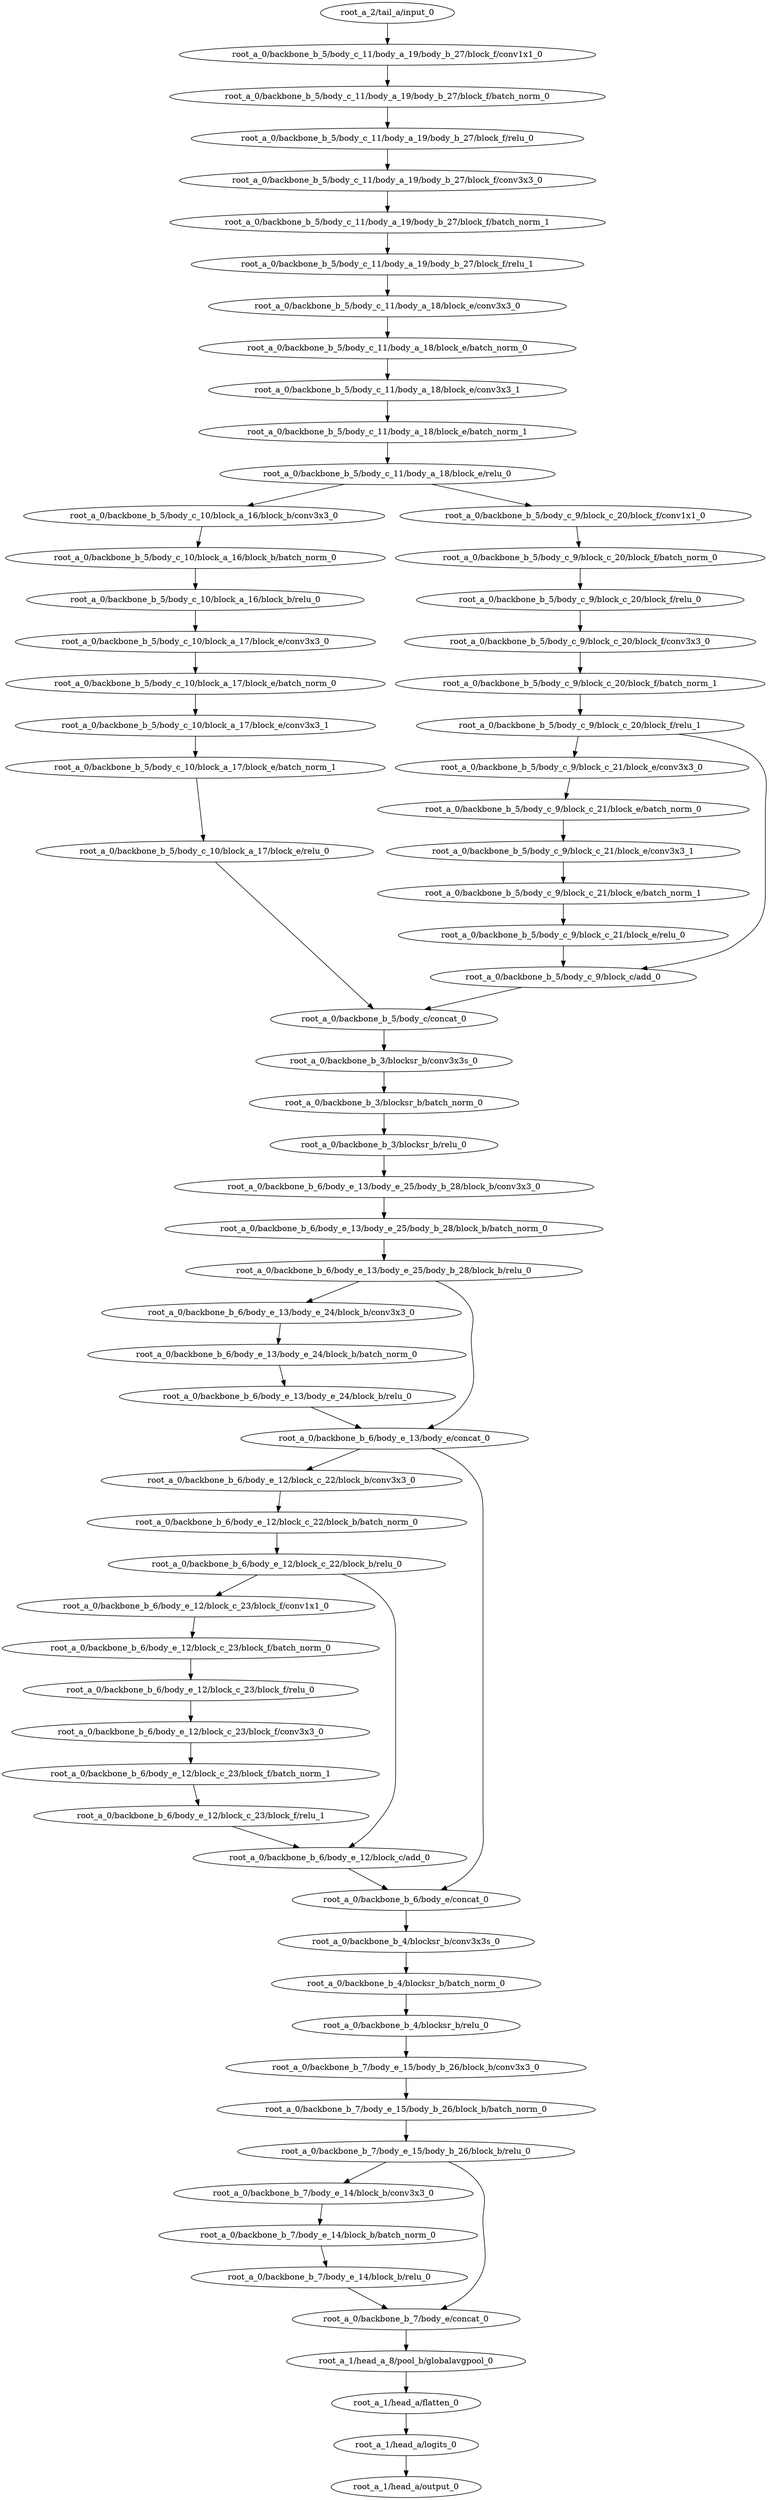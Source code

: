 digraph root_a {
	"root_a_2/tail_a/input_0"
	"root_a_0/backbone_b_5/body_c_11/body_a_19/body_b_27/block_f/conv1x1_0"
	"root_a_0/backbone_b_5/body_c_11/body_a_19/body_b_27/block_f/batch_norm_0"
	"root_a_0/backbone_b_5/body_c_11/body_a_19/body_b_27/block_f/relu_0"
	"root_a_0/backbone_b_5/body_c_11/body_a_19/body_b_27/block_f/conv3x3_0"
	"root_a_0/backbone_b_5/body_c_11/body_a_19/body_b_27/block_f/batch_norm_1"
	"root_a_0/backbone_b_5/body_c_11/body_a_19/body_b_27/block_f/relu_1"
	"root_a_0/backbone_b_5/body_c_11/body_a_18/block_e/conv3x3_0"
	"root_a_0/backbone_b_5/body_c_11/body_a_18/block_e/batch_norm_0"
	"root_a_0/backbone_b_5/body_c_11/body_a_18/block_e/conv3x3_1"
	"root_a_0/backbone_b_5/body_c_11/body_a_18/block_e/batch_norm_1"
	"root_a_0/backbone_b_5/body_c_11/body_a_18/block_e/relu_0"
	"root_a_0/backbone_b_5/body_c_10/block_a_16/block_b/conv3x3_0"
	"root_a_0/backbone_b_5/body_c_10/block_a_16/block_b/batch_norm_0"
	"root_a_0/backbone_b_5/body_c_10/block_a_16/block_b/relu_0"
	"root_a_0/backbone_b_5/body_c_10/block_a_17/block_e/conv3x3_0"
	"root_a_0/backbone_b_5/body_c_10/block_a_17/block_e/batch_norm_0"
	"root_a_0/backbone_b_5/body_c_10/block_a_17/block_e/conv3x3_1"
	"root_a_0/backbone_b_5/body_c_10/block_a_17/block_e/batch_norm_1"
	"root_a_0/backbone_b_5/body_c_10/block_a_17/block_e/relu_0"
	"root_a_0/backbone_b_5/body_c_9/block_c_20/block_f/conv1x1_0"
	"root_a_0/backbone_b_5/body_c_9/block_c_20/block_f/batch_norm_0"
	"root_a_0/backbone_b_5/body_c_9/block_c_20/block_f/relu_0"
	"root_a_0/backbone_b_5/body_c_9/block_c_20/block_f/conv3x3_0"
	"root_a_0/backbone_b_5/body_c_9/block_c_20/block_f/batch_norm_1"
	"root_a_0/backbone_b_5/body_c_9/block_c_20/block_f/relu_1"
	"root_a_0/backbone_b_5/body_c_9/block_c_21/block_e/conv3x3_0"
	"root_a_0/backbone_b_5/body_c_9/block_c_21/block_e/batch_norm_0"
	"root_a_0/backbone_b_5/body_c_9/block_c_21/block_e/conv3x3_1"
	"root_a_0/backbone_b_5/body_c_9/block_c_21/block_e/batch_norm_1"
	"root_a_0/backbone_b_5/body_c_9/block_c_21/block_e/relu_0"
	"root_a_0/backbone_b_5/body_c_9/block_c/add_0"
	"root_a_0/backbone_b_5/body_c/concat_0"
	"root_a_0/backbone_b_3/blocksr_b/conv3x3s_0"
	"root_a_0/backbone_b_3/blocksr_b/batch_norm_0"
	"root_a_0/backbone_b_3/blocksr_b/relu_0"
	"root_a_0/backbone_b_6/body_e_13/body_e_25/body_b_28/block_b/conv3x3_0"
	"root_a_0/backbone_b_6/body_e_13/body_e_25/body_b_28/block_b/batch_norm_0"
	"root_a_0/backbone_b_6/body_e_13/body_e_25/body_b_28/block_b/relu_0"
	"root_a_0/backbone_b_6/body_e_13/body_e_24/block_b/conv3x3_0"
	"root_a_0/backbone_b_6/body_e_13/body_e_24/block_b/batch_norm_0"
	"root_a_0/backbone_b_6/body_e_13/body_e_24/block_b/relu_0"
	"root_a_0/backbone_b_6/body_e_13/body_e/concat_0"
	"root_a_0/backbone_b_6/body_e_12/block_c_22/block_b/conv3x3_0"
	"root_a_0/backbone_b_6/body_e_12/block_c_22/block_b/batch_norm_0"
	"root_a_0/backbone_b_6/body_e_12/block_c_22/block_b/relu_0"
	"root_a_0/backbone_b_6/body_e_12/block_c_23/block_f/conv1x1_0"
	"root_a_0/backbone_b_6/body_e_12/block_c_23/block_f/batch_norm_0"
	"root_a_0/backbone_b_6/body_e_12/block_c_23/block_f/relu_0"
	"root_a_0/backbone_b_6/body_e_12/block_c_23/block_f/conv3x3_0"
	"root_a_0/backbone_b_6/body_e_12/block_c_23/block_f/batch_norm_1"
	"root_a_0/backbone_b_6/body_e_12/block_c_23/block_f/relu_1"
	"root_a_0/backbone_b_6/body_e_12/block_c/add_0"
	"root_a_0/backbone_b_6/body_e/concat_0"
	"root_a_0/backbone_b_4/blocksr_b/conv3x3s_0"
	"root_a_0/backbone_b_4/blocksr_b/batch_norm_0"
	"root_a_0/backbone_b_4/blocksr_b/relu_0"
	"root_a_0/backbone_b_7/body_e_15/body_b_26/block_b/conv3x3_0"
	"root_a_0/backbone_b_7/body_e_15/body_b_26/block_b/batch_norm_0"
	"root_a_0/backbone_b_7/body_e_15/body_b_26/block_b/relu_0"
	"root_a_0/backbone_b_7/body_e_14/block_b/conv3x3_0"
	"root_a_0/backbone_b_7/body_e_14/block_b/batch_norm_0"
	"root_a_0/backbone_b_7/body_e_14/block_b/relu_0"
	"root_a_0/backbone_b_7/body_e/concat_0"
	"root_a_1/head_a_8/pool_b/globalavgpool_0"
	"root_a_1/head_a/flatten_0"
	"root_a_1/head_a/logits_0"
	"root_a_1/head_a/output_0"

	"root_a_2/tail_a/input_0" -> "root_a_0/backbone_b_5/body_c_11/body_a_19/body_b_27/block_f/conv1x1_0"
	"root_a_0/backbone_b_5/body_c_11/body_a_19/body_b_27/block_f/conv1x1_0" -> "root_a_0/backbone_b_5/body_c_11/body_a_19/body_b_27/block_f/batch_norm_0"
	"root_a_0/backbone_b_5/body_c_11/body_a_19/body_b_27/block_f/batch_norm_0" -> "root_a_0/backbone_b_5/body_c_11/body_a_19/body_b_27/block_f/relu_0"
	"root_a_0/backbone_b_5/body_c_11/body_a_19/body_b_27/block_f/relu_0" -> "root_a_0/backbone_b_5/body_c_11/body_a_19/body_b_27/block_f/conv3x3_0"
	"root_a_0/backbone_b_5/body_c_11/body_a_19/body_b_27/block_f/conv3x3_0" -> "root_a_0/backbone_b_5/body_c_11/body_a_19/body_b_27/block_f/batch_norm_1"
	"root_a_0/backbone_b_5/body_c_11/body_a_19/body_b_27/block_f/batch_norm_1" -> "root_a_0/backbone_b_5/body_c_11/body_a_19/body_b_27/block_f/relu_1"
	"root_a_0/backbone_b_5/body_c_11/body_a_19/body_b_27/block_f/relu_1" -> "root_a_0/backbone_b_5/body_c_11/body_a_18/block_e/conv3x3_0"
	"root_a_0/backbone_b_5/body_c_11/body_a_18/block_e/conv3x3_0" -> "root_a_0/backbone_b_5/body_c_11/body_a_18/block_e/batch_norm_0"
	"root_a_0/backbone_b_5/body_c_11/body_a_18/block_e/batch_norm_0" -> "root_a_0/backbone_b_5/body_c_11/body_a_18/block_e/conv3x3_1"
	"root_a_0/backbone_b_5/body_c_11/body_a_18/block_e/conv3x3_1" -> "root_a_0/backbone_b_5/body_c_11/body_a_18/block_e/batch_norm_1"
	"root_a_0/backbone_b_5/body_c_11/body_a_18/block_e/batch_norm_1" -> "root_a_0/backbone_b_5/body_c_11/body_a_18/block_e/relu_0"
	"root_a_0/backbone_b_5/body_c_11/body_a_18/block_e/relu_0" -> "root_a_0/backbone_b_5/body_c_10/block_a_16/block_b/conv3x3_0"
	"root_a_0/backbone_b_5/body_c_10/block_a_16/block_b/conv3x3_0" -> "root_a_0/backbone_b_5/body_c_10/block_a_16/block_b/batch_norm_0"
	"root_a_0/backbone_b_5/body_c_10/block_a_16/block_b/batch_norm_0" -> "root_a_0/backbone_b_5/body_c_10/block_a_16/block_b/relu_0"
	"root_a_0/backbone_b_5/body_c_10/block_a_16/block_b/relu_0" -> "root_a_0/backbone_b_5/body_c_10/block_a_17/block_e/conv3x3_0"
	"root_a_0/backbone_b_5/body_c_10/block_a_17/block_e/conv3x3_0" -> "root_a_0/backbone_b_5/body_c_10/block_a_17/block_e/batch_norm_0"
	"root_a_0/backbone_b_5/body_c_10/block_a_17/block_e/batch_norm_0" -> "root_a_0/backbone_b_5/body_c_10/block_a_17/block_e/conv3x3_1"
	"root_a_0/backbone_b_5/body_c_10/block_a_17/block_e/conv3x3_1" -> "root_a_0/backbone_b_5/body_c_10/block_a_17/block_e/batch_norm_1"
	"root_a_0/backbone_b_5/body_c_10/block_a_17/block_e/batch_norm_1" -> "root_a_0/backbone_b_5/body_c_10/block_a_17/block_e/relu_0"
	"root_a_0/backbone_b_5/body_c_11/body_a_18/block_e/relu_0" -> "root_a_0/backbone_b_5/body_c_9/block_c_20/block_f/conv1x1_0"
	"root_a_0/backbone_b_5/body_c_9/block_c_20/block_f/conv1x1_0" -> "root_a_0/backbone_b_5/body_c_9/block_c_20/block_f/batch_norm_0"
	"root_a_0/backbone_b_5/body_c_9/block_c_20/block_f/batch_norm_0" -> "root_a_0/backbone_b_5/body_c_9/block_c_20/block_f/relu_0"
	"root_a_0/backbone_b_5/body_c_9/block_c_20/block_f/relu_0" -> "root_a_0/backbone_b_5/body_c_9/block_c_20/block_f/conv3x3_0"
	"root_a_0/backbone_b_5/body_c_9/block_c_20/block_f/conv3x3_0" -> "root_a_0/backbone_b_5/body_c_9/block_c_20/block_f/batch_norm_1"
	"root_a_0/backbone_b_5/body_c_9/block_c_20/block_f/batch_norm_1" -> "root_a_0/backbone_b_5/body_c_9/block_c_20/block_f/relu_1"
	"root_a_0/backbone_b_5/body_c_9/block_c_20/block_f/relu_1" -> "root_a_0/backbone_b_5/body_c_9/block_c_21/block_e/conv3x3_0"
	"root_a_0/backbone_b_5/body_c_9/block_c_21/block_e/conv3x3_0" -> "root_a_0/backbone_b_5/body_c_9/block_c_21/block_e/batch_norm_0"
	"root_a_0/backbone_b_5/body_c_9/block_c_21/block_e/batch_norm_0" -> "root_a_0/backbone_b_5/body_c_9/block_c_21/block_e/conv3x3_1"
	"root_a_0/backbone_b_5/body_c_9/block_c_21/block_e/conv3x3_1" -> "root_a_0/backbone_b_5/body_c_9/block_c_21/block_e/batch_norm_1"
	"root_a_0/backbone_b_5/body_c_9/block_c_21/block_e/batch_norm_1" -> "root_a_0/backbone_b_5/body_c_9/block_c_21/block_e/relu_0"
	"root_a_0/backbone_b_5/body_c_9/block_c_20/block_f/relu_1" -> "root_a_0/backbone_b_5/body_c_9/block_c/add_0"
	"root_a_0/backbone_b_5/body_c_9/block_c_21/block_e/relu_0" -> "root_a_0/backbone_b_5/body_c_9/block_c/add_0"
	"root_a_0/backbone_b_5/body_c_10/block_a_17/block_e/relu_0" -> "root_a_0/backbone_b_5/body_c/concat_0"
	"root_a_0/backbone_b_5/body_c_9/block_c/add_0" -> "root_a_0/backbone_b_5/body_c/concat_0"
	"root_a_0/backbone_b_5/body_c/concat_0" -> "root_a_0/backbone_b_3/blocksr_b/conv3x3s_0"
	"root_a_0/backbone_b_3/blocksr_b/conv3x3s_0" -> "root_a_0/backbone_b_3/blocksr_b/batch_norm_0"
	"root_a_0/backbone_b_3/blocksr_b/batch_norm_0" -> "root_a_0/backbone_b_3/blocksr_b/relu_0"
	"root_a_0/backbone_b_3/blocksr_b/relu_0" -> "root_a_0/backbone_b_6/body_e_13/body_e_25/body_b_28/block_b/conv3x3_0"
	"root_a_0/backbone_b_6/body_e_13/body_e_25/body_b_28/block_b/conv3x3_0" -> "root_a_0/backbone_b_6/body_e_13/body_e_25/body_b_28/block_b/batch_norm_0"
	"root_a_0/backbone_b_6/body_e_13/body_e_25/body_b_28/block_b/batch_norm_0" -> "root_a_0/backbone_b_6/body_e_13/body_e_25/body_b_28/block_b/relu_0"
	"root_a_0/backbone_b_6/body_e_13/body_e_25/body_b_28/block_b/relu_0" -> "root_a_0/backbone_b_6/body_e_13/body_e_24/block_b/conv3x3_0"
	"root_a_0/backbone_b_6/body_e_13/body_e_24/block_b/conv3x3_0" -> "root_a_0/backbone_b_6/body_e_13/body_e_24/block_b/batch_norm_0"
	"root_a_0/backbone_b_6/body_e_13/body_e_24/block_b/batch_norm_0" -> "root_a_0/backbone_b_6/body_e_13/body_e_24/block_b/relu_0"
	"root_a_0/backbone_b_6/body_e_13/body_e_25/body_b_28/block_b/relu_0" -> "root_a_0/backbone_b_6/body_e_13/body_e/concat_0"
	"root_a_0/backbone_b_6/body_e_13/body_e_24/block_b/relu_0" -> "root_a_0/backbone_b_6/body_e_13/body_e/concat_0"
	"root_a_0/backbone_b_6/body_e_13/body_e/concat_0" -> "root_a_0/backbone_b_6/body_e_12/block_c_22/block_b/conv3x3_0"
	"root_a_0/backbone_b_6/body_e_12/block_c_22/block_b/conv3x3_0" -> "root_a_0/backbone_b_6/body_e_12/block_c_22/block_b/batch_norm_0"
	"root_a_0/backbone_b_6/body_e_12/block_c_22/block_b/batch_norm_0" -> "root_a_0/backbone_b_6/body_e_12/block_c_22/block_b/relu_0"
	"root_a_0/backbone_b_6/body_e_12/block_c_22/block_b/relu_0" -> "root_a_0/backbone_b_6/body_e_12/block_c_23/block_f/conv1x1_0"
	"root_a_0/backbone_b_6/body_e_12/block_c_23/block_f/conv1x1_0" -> "root_a_0/backbone_b_6/body_e_12/block_c_23/block_f/batch_norm_0"
	"root_a_0/backbone_b_6/body_e_12/block_c_23/block_f/batch_norm_0" -> "root_a_0/backbone_b_6/body_e_12/block_c_23/block_f/relu_0"
	"root_a_0/backbone_b_6/body_e_12/block_c_23/block_f/relu_0" -> "root_a_0/backbone_b_6/body_e_12/block_c_23/block_f/conv3x3_0"
	"root_a_0/backbone_b_6/body_e_12/block_c_23/block_f/conv3x3_0" -> "root_a_0/backbone_b_6/body_e_12/block_c_23/block_f/batch_norm_1"
	"root_a_0/backbone_b_6/body_e_12/block_c_23/block_f/batch_norm_1" -> "root_a_0/backbone_b_6/body_e_12/block_c_23/block_f/relu_1"
	"root_a_0/backbone_b_6/body_e_12/block_c_23/block_f/relu_1" -> "root_a_0/backbone_b_6/body_e_12/block_c/add_0"
	"root_a_0/backbone_b_6/body_e_12/block_c_22/block_b/relu_0" -> "root_a_0/backbone_b_6/body_e_12/block_c/add_0"
	"root_a_0/backbone_b_6/body_e_13/body_e/concat_0" -> "root_a_0/backbone_b_6/body_e/concat_0"
	"root_a_0/backbone_b_6/body_e_12/block_c/add_0" -> "root_a_0/backbone_b_6/body_e/concat_0"
	"root_a_0/backbone_b_6/body_e/concat_0" -> "root_a_0/backbone_b_4/blocksr_b/conv3x3s_0"
	"root_a_0/backbone_b_4/blocksr_b/conv3x3s_0" -> "root_a_0/backbone_b_4/blocksr_b/batch_norm_0"
	"root_a_0/backbone_b_4/blocksr_b/batch_norm_0" -> "root_a_0/backbone_b_4/blocksr_b/relu_0"
	"root_a_0/backbone_b_4/blocksr_b/relu_0" -> "root_a_0/backbone_b_7/body_e_15/body_b_26/block_b/conv3x3_0"
	"root_a_0/backbone_b_7/body_e_15/body_b_26/block_b/conv3x3_0" -> "root_a_0/backbone_b_7/body_e_15/body_b_26/block_b/batch_norm_0"
	"root_a_0/backbone_b_7/body_e_15/body_b_26/block_b/batch_norm_0" -> "root_a_0/backbone_b_7/body_e_15/body_b_26/block_b/relu_0"
	"root_a_0/backbone_b_7/body_e_15/body_b_26/block_b/relu_0" -> "root_a_0/backbone_b_7/body_e_14/block_b/conv3x3_0"
	"root_a_0/backbone_b_7/body_e_14/block_b/conv3x3_0" -> "root_a_0/backbone_b_7/body_e_14/block_b/batch_norm_0"
	"root_a_0/backbone_b_7/body_e_14/block_b/batch_norm_0" -> "root_a_0/backbone_b_7/body_e_14/block_b/relu_0"
	"root_a_0/backbone_b_7/body_e_14/block_b/relu_0" -> "root_a_0/backbone_b_7/body_e/concat_0"
	"root_a_0/backbone_b_7/body_e_15/body_b_26/block_b/relu_0" -> "root_a_0/backbone_b_7/body_e/concat_0"
	"root_a_0/backbone_b_7/body_e/concat_0" -> "root_a_1/head_a_8/pool_b/globalavgpool_0"
	"root_a_1/head_a_8/pool_b/globalavgpool_0" -> "root_a_1/head_a/flatten_0"
	"root_a_1/head_a/flatten_0" -> "root_a_1/head_a/logits_0"
	"root_a_1/head_a/logits_0" -> "root_a_1/head_a/output_0"

}